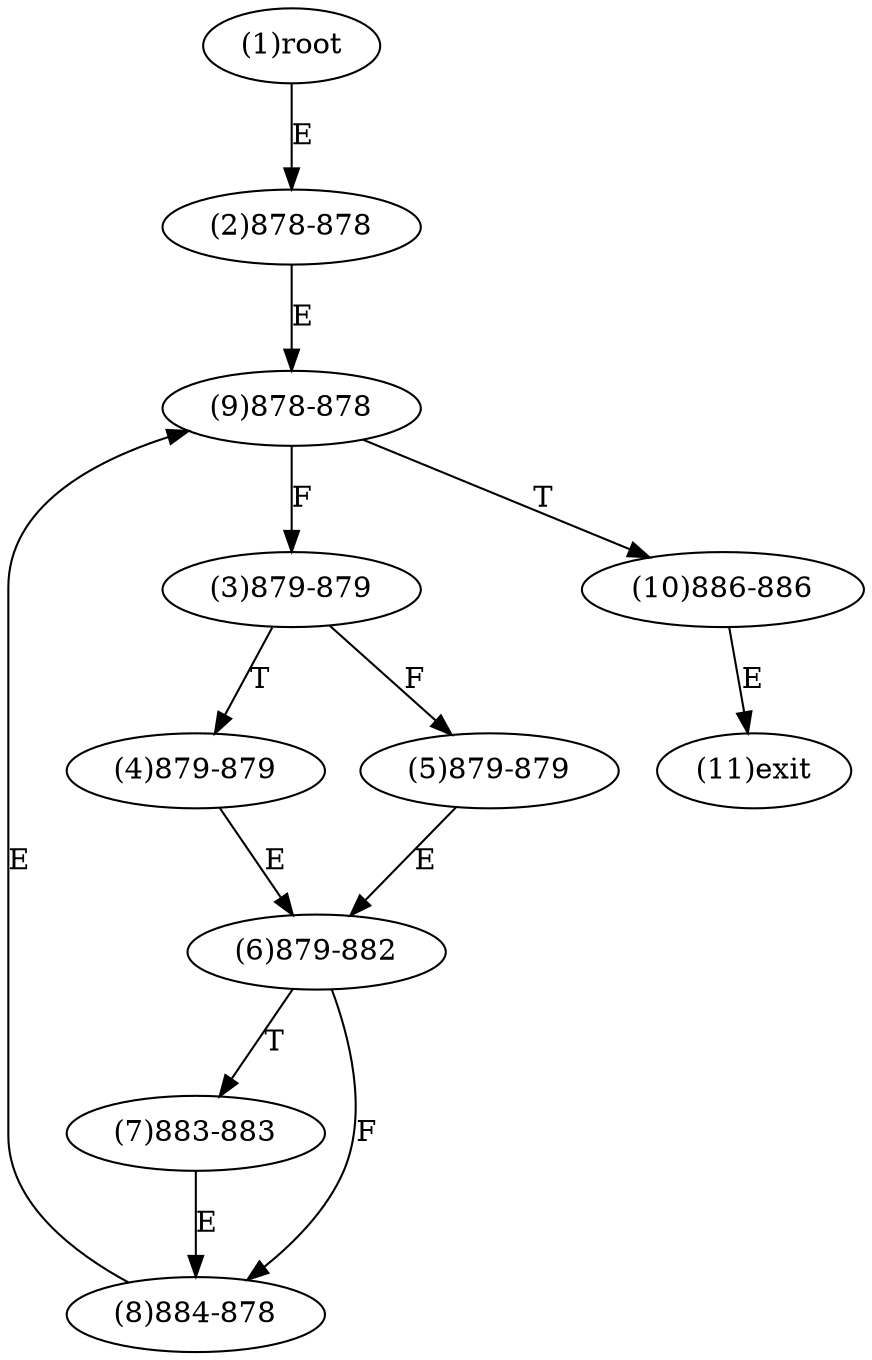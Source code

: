 digraph "" { 
1[ label="(1)root"];
2[ label="(2)878-878"];
3[ label="(3)879-879"];
4[ label="(4)879-879"];
5[ label="(5)879-879"];
6[ label="(6)879-882"];
7[ label="(7)883-883"];
8[ label="(8)884-878"];
9[ label="(9)878-878"];
10[ label="(10)886-886"];
11[ label="(11)exit"];
1->2[ label="E"];
2->9[ label="E"];
3->5[ label="F"];
3->4[ label="T"];
4->6[ label="E"];
5->6[ label="E"];
6->8[ label="F"];
6->7[ label="T"];
7->8[ label="E"];
8->9[ label="E"];
9->3[ label="F"];
9->10[ label="T"];
10->11[ label="E"];
}